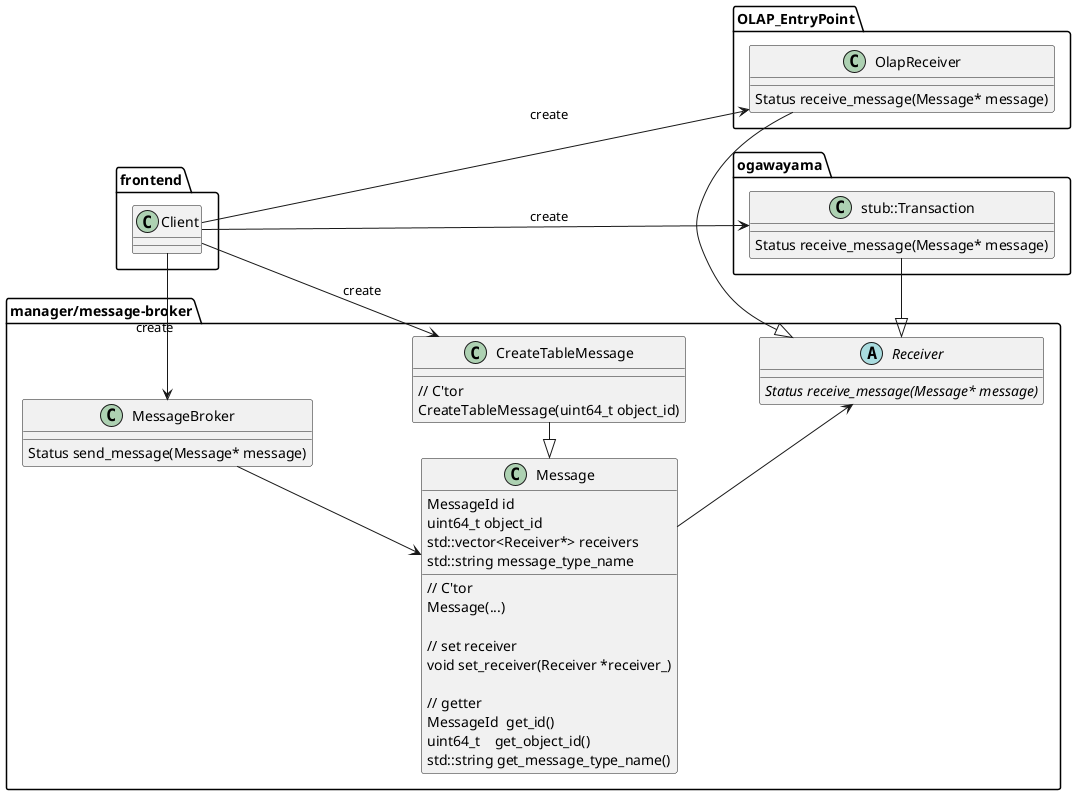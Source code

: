 ' =========================================================
'
' =========================================================
@startuml Command_detail
left to right direction

package "manager/message-broker" {
  abstract class Receiver {
    {abstract} Status receive_message(Message* message)
  }

  class Message{
  	{field}MessageId id　　　　　　
  	{field}uint64_t object_id　　
  	{field}std::vector<Receiver*> receivers
  	{field}std::string message_type_name
    {method}// C'tor
  	{method}Message(...)
    {method}
    {method}// set receiver
  	{method}void set_receiver(Receiver *receiver_)
    {method}
    {method}// getter
  	{method}MessageId  get_id()
  	{method}uint64_t    get_object_id()
  	{method}std::string get_message_type_name()
  }

  class CreateTableMessage {
    {method}// C'tor
  	{method}CreateTableMessage(uint64_t object_id)
  }

  class MessageBroker {
    {method}Status send_message(Message* message)
  }
}

package ogawayama {
  class "stub::Transaction" {
    {method}Status receive_message(Message* message)
  }
}

package OLAP_EntryPoint {
  class OlapReceiver {
    {method}Status receive_message(Message* message)
  }
}

package frontend {
  class Client {
  }

}

"stub::Transaction" -|> Receiver

MessageBroker --> Message
Message --> Receiver

Message <|- CreateTableMessage

Client --> CreateTableMessage : create
Client -> "stub::Transaction" : create
MessageBroker <- Client : create

OlapReceiver -|> Receiver
Client -> OlapReceiver : create

@enduml
